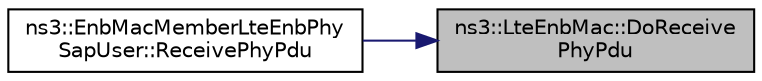digraph "ns3::LteEnbMac::DoReceivePhyPdu"
{
 // LATEX_PDF_SIZE
  edge [fontname="Helvetica",fontsize="10",labelfontname="Helvetica",labelfontsize="10"];
  node [fontname="Helvetica",fontsize="10",shape=record];
  rankdir="RL";
  Node1 [label="ns3::LteEnbMac::DoReceive\lPhyPdu",height=0.2,width=0.4,color="black", fillcolor="grey75", style="filled", fontcolor="black",tooltip="legacy public for use the Phy callback"];
  Node1 -> Node2 [dir="back",color="midnightblue",fontsize="10",style="solid",fontname="Helvetica"];
  Node2 [label="ns3::EnbMacMemberLteEnbPhy\lSapUser::ReceivePhyPdu",height=0.2,width=0.4,color="black", fillcolor="white", style="filled",URL="$classns3_1_1_enb_mac_member_lte_enb_phy_sap_user.html#a3c343176b9752985d03f18967c8b8490",tooltip="Called by the Phy to notify the MAC of the reception of a new PHY-PDU."];
}

